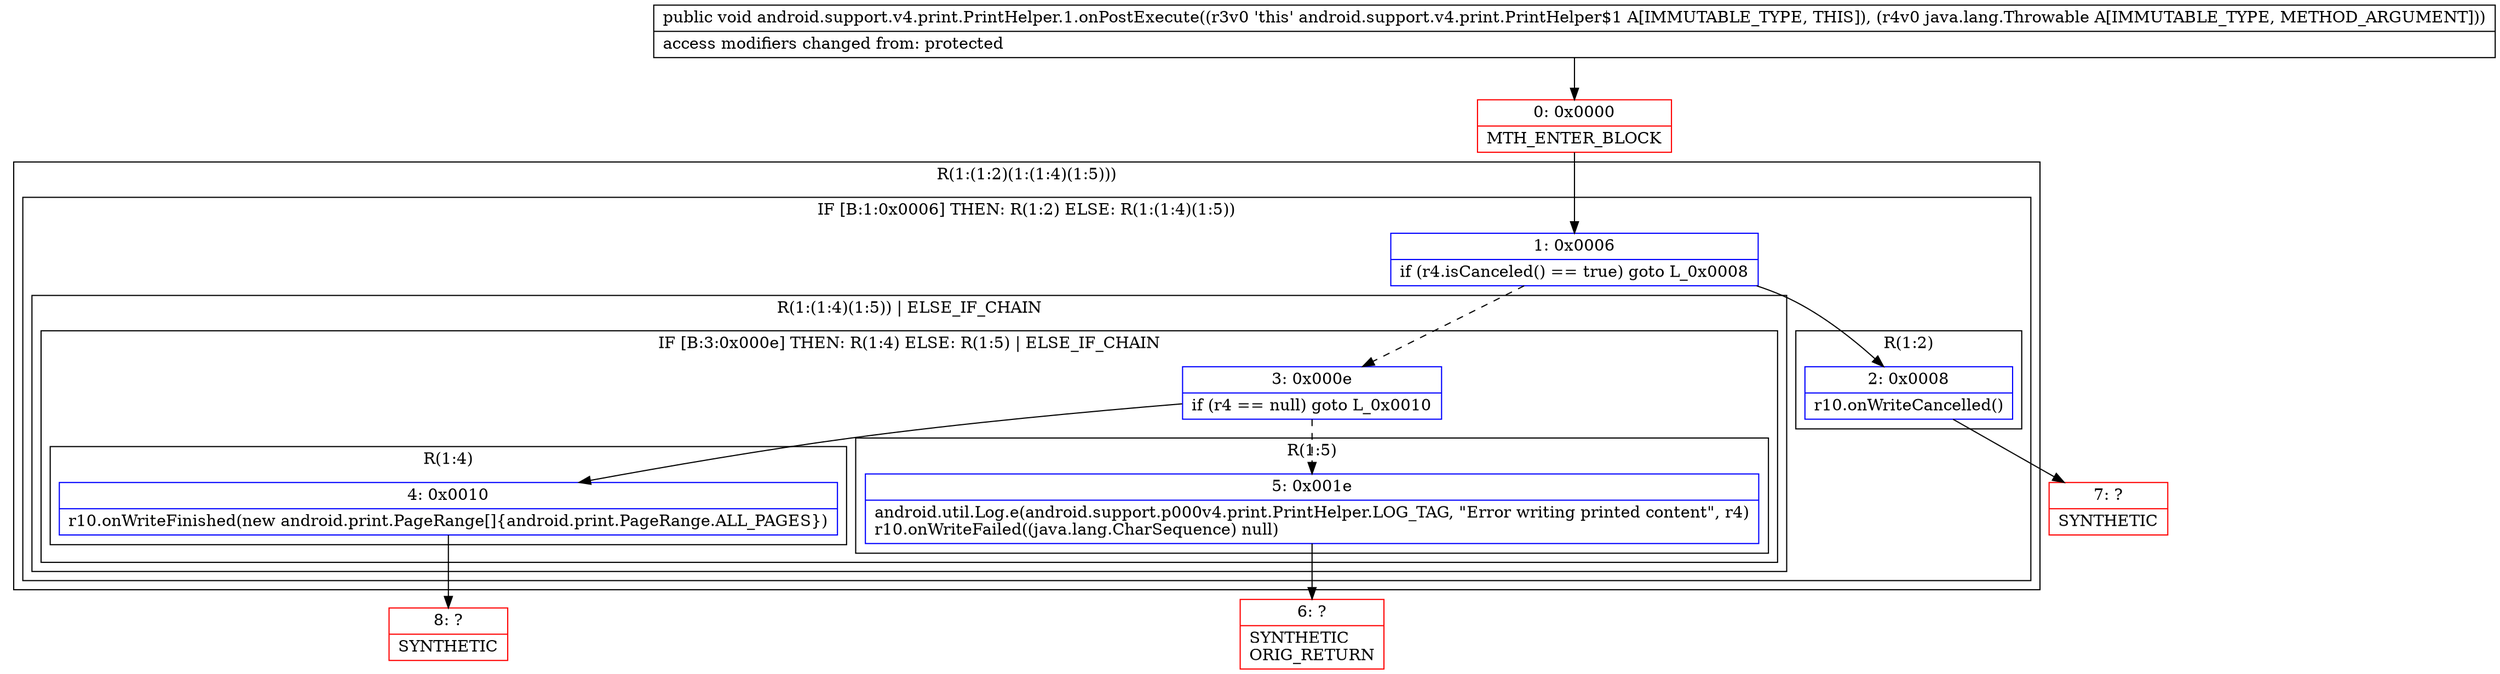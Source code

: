 digraph "CFG forandroid.support.v4.print.PrintHelper.1.onPostExecute(Ljava\/lang\/Throwable;)V" {
subgraph cluster_Region_1362973919 {
label = "R(1:(1:2)(1:(1:4)(1:5)))";
node [shape=record,color=blue];
subgraph cluster_IfRegion_445641769 {
label = "IF [B:1:0x0006] THEN: R(1:2) ELSE: R(1:(1:4)(1:5))";
node [shape=record,color=blue];
Node_1 [shape=record,label="{1\:\ 0x0006|if (r4.isCanceled() == true) goto L_0x0008\l}"];
subgraph cluster_Region_650816641 {
label = "R(1:2)";
node [shape=record,color=blue];
Node_2 [shape=record,label="{2\:\ 0x0008|r10.onWriteCancelled()\l}"];
}
subgraph cluster_Region_1984493849 {
label = "R(1:(1:4)(1:5)) | ELSE_IF_CHAIN\l";
node [shape=record,color=blue];
subgraph cluster_IfRegion_1307099299 {
label = "IF [B:3:0x000e] THEN: R(1:4) ELSE: R(1:5) | ELSE_IF_CHAIN\l";
node [shape=record,color=blue];
Node_3 [shape=record,label="{3\:\ 0x000e|if (r4 == null) goto L_0x0010\l}"];
subgraph cluster_Region_681794443 {
label = "R(1:4)";
node [shape=record,color=blue];
Node_4 [shape=record,label="{4\:\ 0x0010|r10.onWriteFinished(new android.print.PageRange[]\{android.print.PageRange.ALL_PAGES\})\l}"];
}
subgraph cluster_Region_1535005882 {
label = "R(1:5)";
node [shape=record,color=blue];
Node_5 [shape=record,label="{5\:\ 0x001e|android.util.Log.e(android.support.p000v4.print.PrintHelper.LOG_TAG, \"Error writing printed content\", r4)\lr10.onWriteFailed((java.lang.CharSequence) null)\l}"];
}
}
}
}
}
Node_0 [shape=record,color=red,label="{0\:\ 0x0000|MTH_ENTER_BLOCK\l}"];
Node_6 [shape=record,color=red,label="{6\:\ ?|SYNTHETIC\lORIG_RETURN\l}"];
Node_7 [shape=record,color=red,label="{7\:\ ?|SYNTHETIC\l}"];
Node_8 [shape=record,color=red,label="{8\:\ ?|SYNTHETIC\l}"];
MethodNode[shape=record,label="{public void android.support.v4.print.PrintHelper.1.onPostExecute((r3v0 'this' android.support.v4.print.PrintHelper$1 A[IMMUTABLE_TYPE, THIS]), (r4v0 java.lang.Throwable A[IMMUTABLE_TYPE, METHOD_ARGUMENT]))  | access modifiers changed from: protected\l}"];
MethodNode -> Node_0;
Node_1 -> Node_2;
Node_1 -> Node_3[style=dashed];
Node_2 -> Node_7;
Node_3 -> Node_4;
Node_3 -> Node_5[style=dashed];
Node_4 -> Node_8;
Node_5 -> Node_6;
Node_0 -> Node_1;
}


